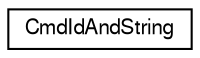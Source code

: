 digraph "Graphical Class Hierarchy"
{
  edge [fontname="FreeSans",fontsize="10",labelfontname="FreeSans",labelfontsize="10"];
  node [fontname="FreeSans",fontsize="10",shape=record];
  rankdir="LR";
  Node1 [label="CmdIdAndString",height=0.2,width=0.4,color="black", fillcolor="white", style="filled",URL="$structCmdIdAndString.html",tooltip="Structure to link command identifiers to strings. "];
}
